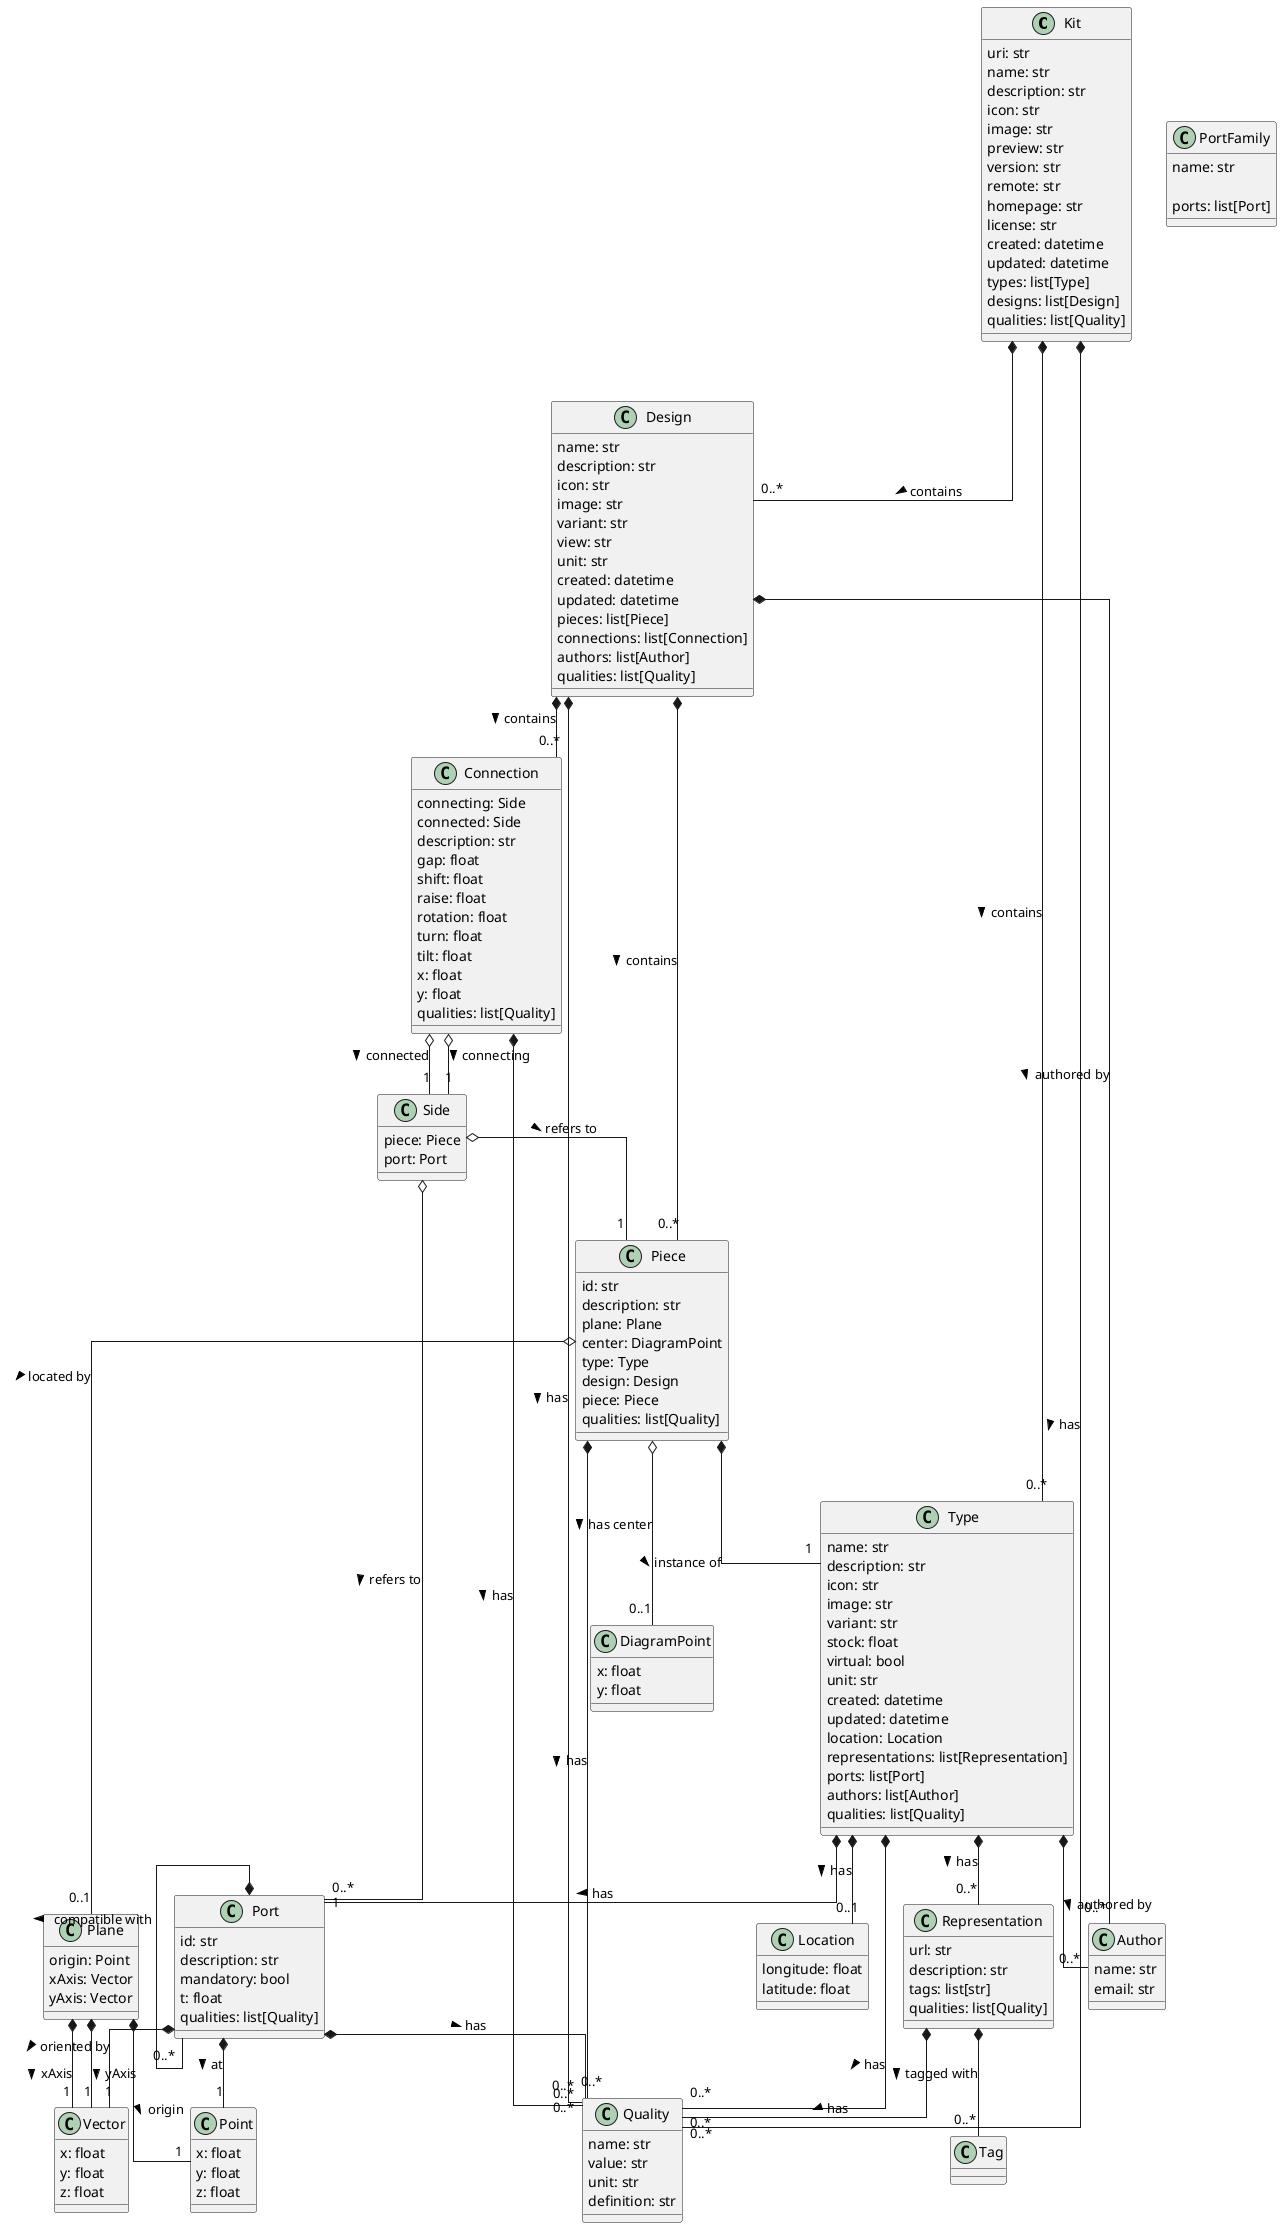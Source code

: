 @startuml "software architecture"
skinparam linetype ortho


class Kit {
  uri: str
  name: str
  description: str
  icon: str
  image: str
  preview: str
  version: str
  remote: str
  homepage: str
  license: str
  created: datetime
  updated: datetime
  types: list[Type]
  designs: list[Design]
  qualities: list[Quality]
}

class Type {
  name: str
  description: str
  icon: str
  image: str
  variant: str
  stock: float
  virtual: bool
  unit: str
  created: datetime
  updated: datetime
  location: Location
  representations: list[Representation]
  ports: list[Port]
  authors: list[Author]
  qualities: list[Quality]
}

class Design {
  name: str
  description: str
  icon: str
  image: str
  variant: str
  view: str
  unit: str
  created: datetime
  updated: datetime
  pieces: list[Piece]
  connections: list[Connection]
  authors: list[Author]
  qualities: list[Quality]
}

class Representation {
  url: str
  description: str
  tags: list[str]
  qualities: list[Quality]
}

class Port {
  id: str
  description: str
  mandatory: bool
  t: float
  qualities: list[Quality]
}

class PortFamily {
  name: str
  
  ports: list[Port]
}

class Piece {
  id: str
  description: str
  plane: Plane
  center: DiagramPoint
  type: Type
  design: Design
  piece: Piece
  qualities: list[Quality]
}

class Plane {
  origin: Point
  xAxis: Vector
  yAxis: Vector
}

class Connection {
  connecting: Side
  connected: Side
  description: str
  gap: float
  shift: float
  raise: float
  rotation: float
  turn: float
  tilt: float
  x: float
  y: float
  qualities: list[Quality]
}

class Side {
  piece: Piece
  port: Port
}

class Quality {
  name: str
  value: str
  unit: str
  definition: str
}

class Author {
  name: str
  email: str
}

class Point {
  x: float
  y: float
  z: float
}

class Vector {
  x: float
  y: float
  z: float
}

class DiagramPoint {
  x: float
  y: float
}

class Location {
  longitude: float
  latitude: float
}

Kit *-- "0..*" Type : contains >
Kit *-- "0..*" Design : contains >
Kit *-- "0..*" Quality : has >

Design *-- "0..*" Piece : contains >
Design *-- "0..*" Connection : contains >
Design *-- "0..*" Author : authored by >
Design *-- "0..*" Quality : has >

Type *-- "0..1" Location : has >
Type *-- "0..*" Representation : has >
Type *-- "0..*" Port : has >
Type *-- "0..*" Author : authored by >
Type *-- "0..*" Quality : has >

Piece *-- "1" Type : instance of >
Piece o-- "0..1" Plane : located by >
Piece *-- "0..*" Quality : has >
Piece o-- "0..1" DiagramPoint : has center >

Connection *-- "0..*" Quality : has >
Connection o-- "1" Side : connected >
Connection o-- "1" Side : connecting >

Side o-- "1" Piece : refers to >
Side o-- "1" Port : refers to >

Representation *-- "0..*" Tag : tagged with >
Representation *-- "0..*" Quality : has >

Port *-- "0..*" Port : compatible with >
Port *-- "0..*" Quality : has >
Port *-- "1" Point : at >
Port *-- "1" Vector : oriented by >

Plane *-- "1" Point : origin >
Plane *-- "1" Vector : xAxis >
Plane *-- "1" Vector : yAxis >

@enduml